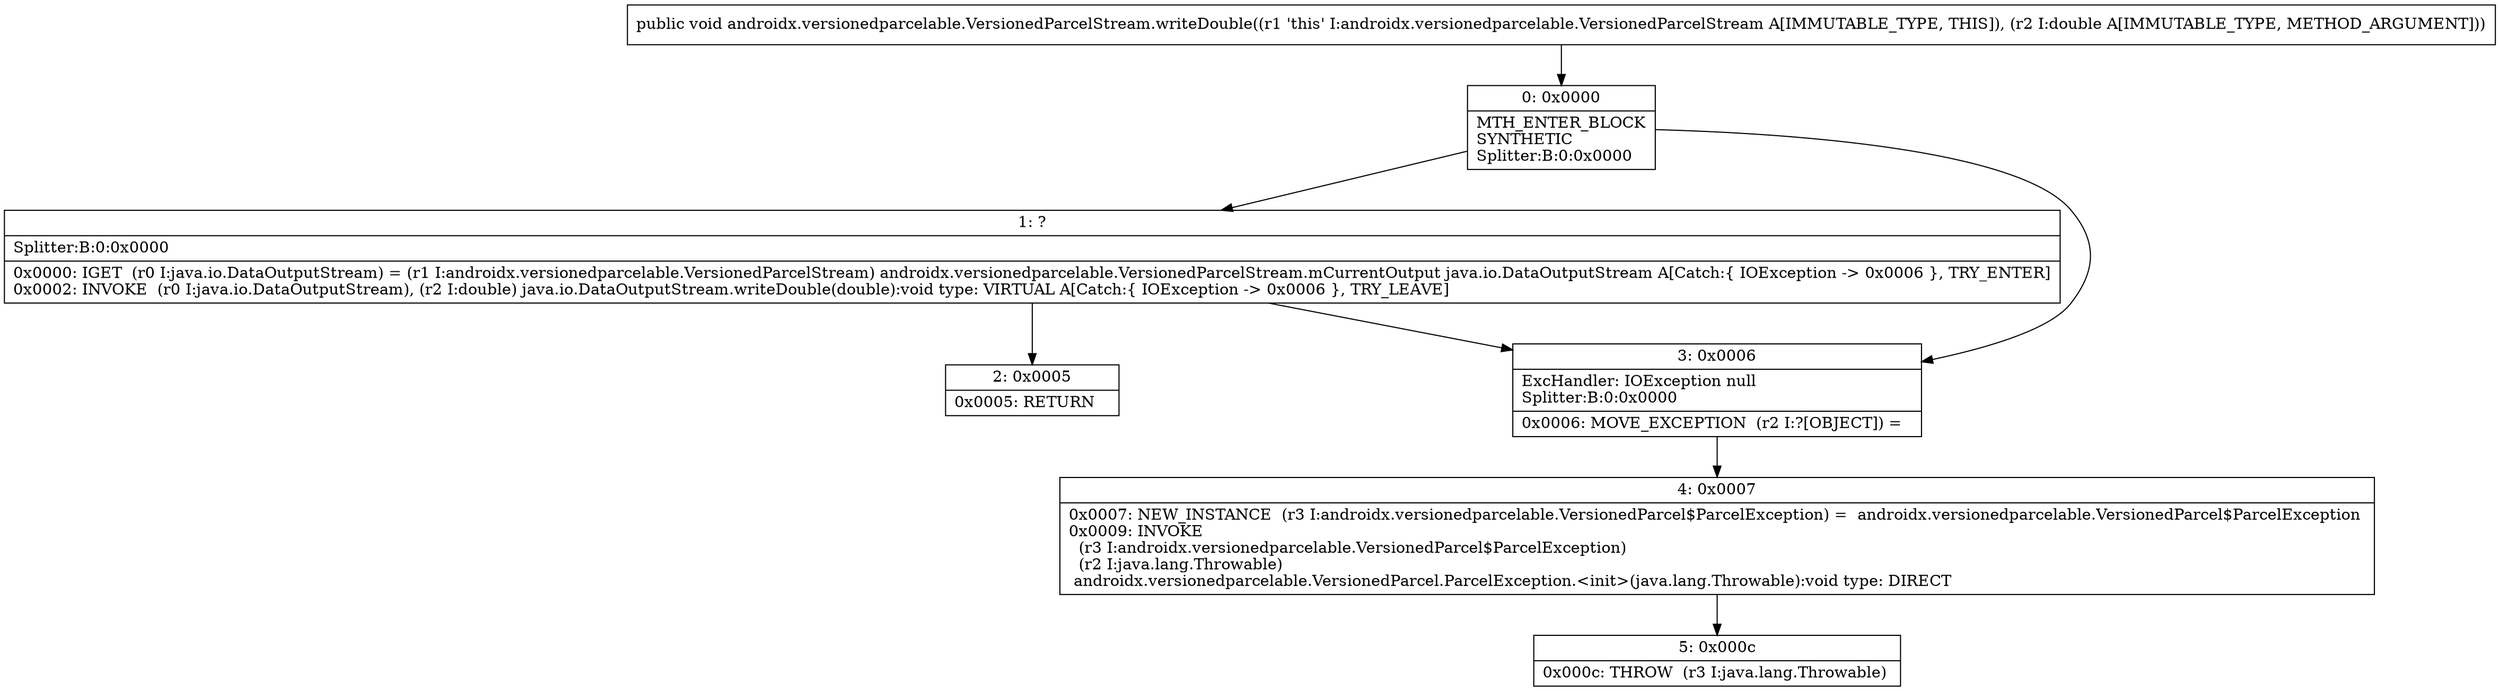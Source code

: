 digraph "CFG forandroidx.versionedparcelable.VersionedParcelStream.writeDouble(D)V" {
Node_0 [shape=record,label="{0\:\ 0x0000|MTH_ENTER_BLOCK\lSYNTHETIC\lSplitter:B:0:0x0000\l}"];
Node_1 [shape=record,label="{1\:\ ?|Splitter:B:0:0x0000\l|0x0000: IGET  (r0 I:java.io.DataOutputStream) = (r1 I:androidx.versionedparcelable.VersionedParcelStream) androidx.versionedparcelable.VersionedParcelStream.mCurrentOutput java.io.DataOutputStream A[Catch:\{ IOException \-\> 0x0006 \}, TRY_ENTER]\l0x0002: INVOKE  (r0 I:java.io.DataOutputStream), (r2 I:double) java.io.DataOutputStream.writeDouble(double):void type: VIRTUAL A[Catch:\{ IOException \-\> 0x0006 \}, TRY_LEAVE]\l}"];
Node_2 [shape=record,label="{2\:\ 0x0005|0x0005: RETURN   \l}"];
Node_3 [shape=record,label="{3\:\ 0x0006|ExcHandler: IOException null\lSplitter:B:0:0x0000\l|0x0006: MOVE_EXCEPTION  (r2 I:?[OBJECT]) =  \l}"];
Node_4 [shape=record,label="{4\:\ 0x0007|0x0007: NEW_INSTANCE  (r3 I:androidx.versionedparcelable.VersionedParcel$ParcelException) =  androidx.versionedparcelable.VersionedParcel$ParcelException \l0x0009: INVOKE  \l  (r3 I:androidx.versionedparcelable.VersionedParcel$ParcelException)\l  (r2 I:java.lang.Throwable)\l androidx.versionedparcelable.VersionedParcel.ParcelException.\<init\>(java.lang.Throwable):void type: DIRECT \l}"];
Node_5 [shape=record,label="{5\:\ 0x000c|0x000c: THROW  (r3 I:java.lang.Throwable) \l}"];
MethodNode[shape=record,label="{public void androidx.versionedparcelable.VersionedParcelStream.writeDouble((r1 'this' I:androidx.versionedparcelable.VersionedParcelStream A[IMMUTABLE_TYPE, THIS]), (r2 I:double A[IMMUTABLE_TYPE, METHOD_ARGUMENT])) }"];
MethodNode -> Node_0;
Node_0 -> Node_1;
Node_0 -> Node_3;
Node_1 -> Node_2;
Node_1 -> Node_3;
Node_3 -> Node_4;
Node_4 -> Node_5;
}

